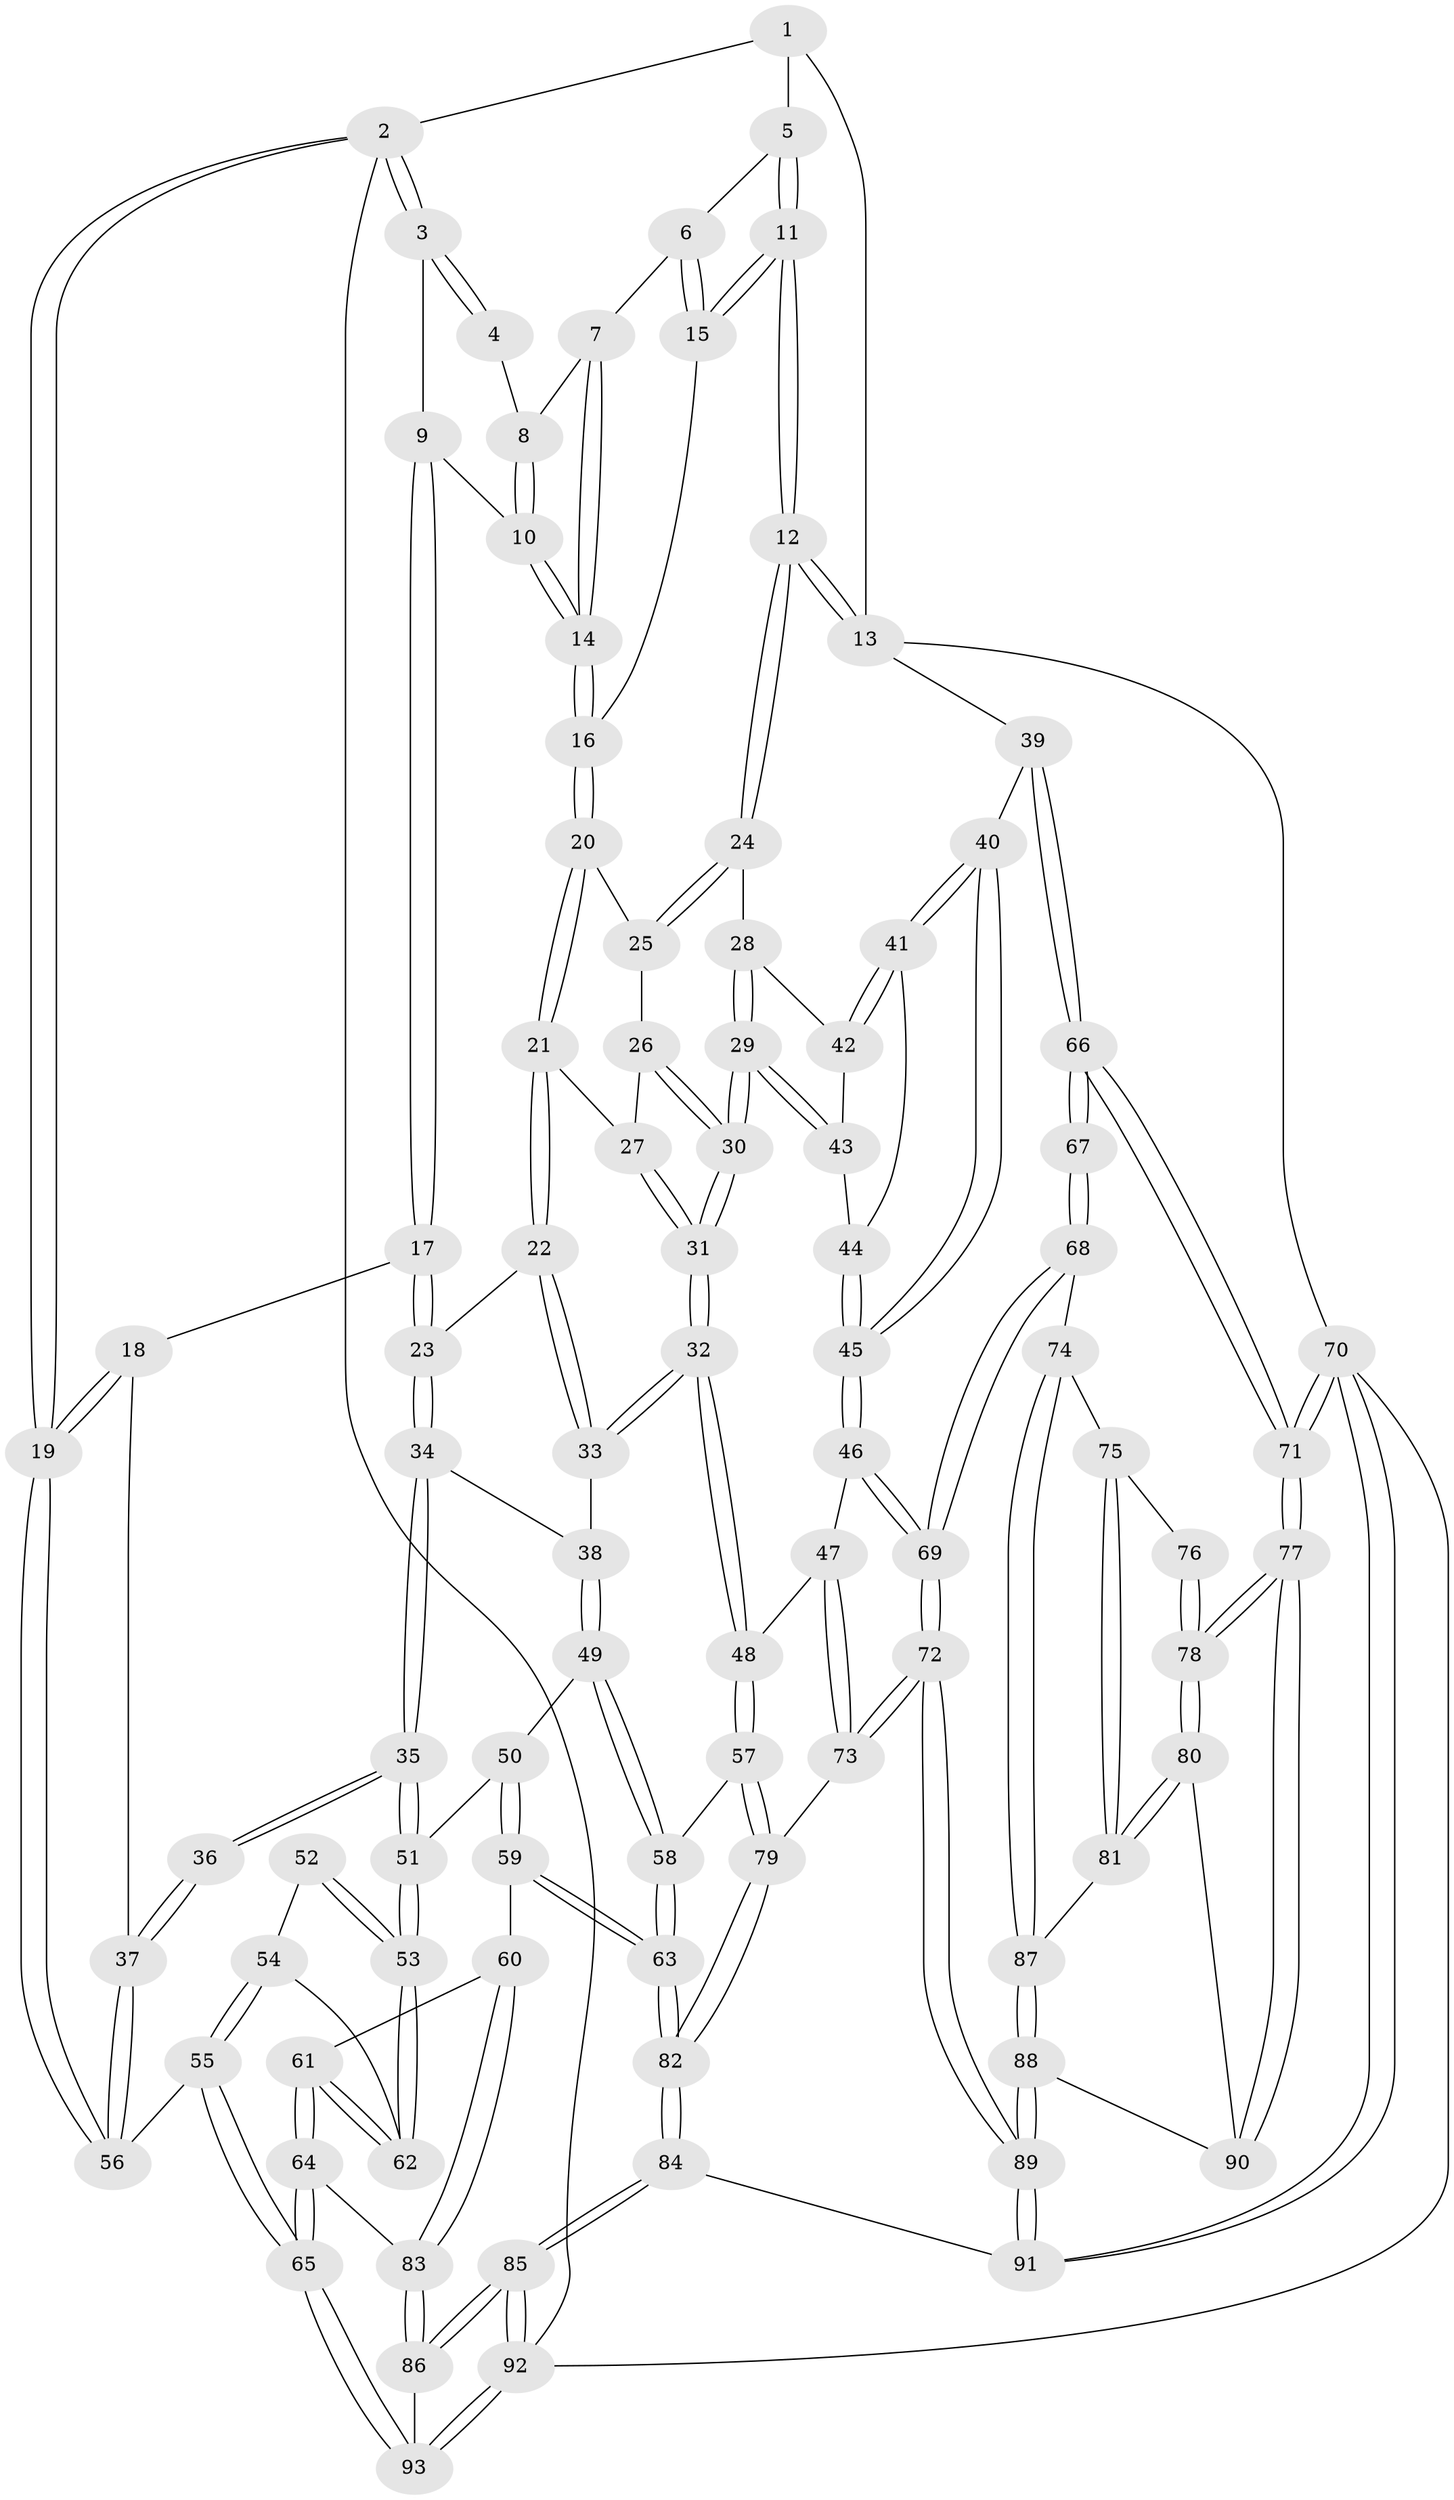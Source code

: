 // coarse degree distribution, {12: 0.01818181818181818, 2: 0.03636363636363636, 5: 0.38181818181818183, 4: 0.2909090909090909, 7: 0.05454545454545454, 3: 0.10909090909090909, 6: 0.10909090909090909}
// Generated by graph-tools (version 1.1) at 2025/21/03/04/25 18:21:17]
// undirected, 93 vertices, 229 edges
graph export_dot {
graph [start="1"]
  node [color=gray90,style=filled];
  1 [pos="+0.8254519853644425+0"];
  2 [pos="+0+0"];
  3 [pos="+0.35299206253121373+0"];
  4 [pos="+0.6897156957236994+0"];
  5 [pos="+0.84795316873806+0.02985006928372062"];
  6 [pos="+0.7214274667812292+0.10777752803528062"];
  7 [pos="+0.7083156253287418+0.09474527727097673"];
  8 [pos="+0.6806624041082092+0.013984301140268685"];
  9 [pos="+0.3547409415820523+0.014387749588691726"];
  10 [pos="+0.562244749721844+0.18681891471027323"];
  11 [pos="+0.8883059125945678+0.23513797725489555"];
  12 [pos="+0.9490944693305509+0.3184831822122425"];
  13 [pos="+1+0.3940261821738837"];
  14 [pos="+0.5747424950448567+0.2051850728895537"];
  15 [pos="+0.7636931540974118+0.17950668837860967"];
  16 [pos="+0.5750854770568313+0.20593692376767528"];
  17 [pos="+0.2231558967233528+0.273976634298022"];
  18 [pos="+0.20798775288730836+0.27626075210630224"];
  19 [pos="+0+0"];
  20 [pos="+0.5772034167437153+0.25945372801410277"];
  21 [pos="+0.37262037248730356+0.3424835586928036"];
  22 [pos="+0.3415170932531948+0.33763780139390775"];
  23 [pos="+0.2593175333585366+0.31425002044135814"];
  24 [pos="+0.7223881023588685+0.37452601645131006"];
  25 [pos="+0.6020300357930489+0.3032802756404515"];
  26 [pos="+0.5539474722339256+0.3738888835561777"];
  27 [pos="+0.4581209488630441+0.40672402910114597"];
  28 [pos="+0.6930231698072044+0.43646228674252296"];
  29 [pos="+0.6367085307811325+0.5049098619390042"];
  30 [pos="+0.5606281294298705+0.5511155145395883"];
  31 [pos="+0.5184443465965681+0.597076269124608"];
  32 [pos="+0.5154611526161184+0.6035140134902253"];
  33 [pos="+0.46525140725028563+0.5904271826876605"];
  34 [pos="+0.27390524808548466+0.43258985961682633"];
  35 [pos="+0.16682007030359025+0.6026239552672253"];
  36 [pos="+0.03134598099994431+0.5387276912540537"];
  37 [pos="+0+0.4464634153352736"];
  38 [pos="+0.36351391925590754+0.5768843184965454"];
  39 [pos="+1+0.43844736604513007"];
  40 [pos="+0.8414744239403761+0.5929441309396151"];
  41 [pos="+0.7711331489177414+0.5519331881121223"];
  42 [pos="+0.7633079526291711+0.5429926877344458"];
  43 [pos="+0.6685529838055573+0.528072686923833"];
  44 [pos="+0.7047394914049115+0.5597116922076071"];
  45 [pos="+0.7419657389786721+0.7029645019413233"];
  46 [pos="+0.7350029171032675+0.7134942762133267"];
  47 [pos="+0.5874525784895207+0.6993825369021758"];
  48 [pos="+0.5396176732262294+0.6812371971469612"];
  49 [pos="+0.27210228965181993+0.6464071547830799"];
  50 [pos="+0.2114683210590537+0.6409081816739838"];
  51 [pos="+0.17251158696115498+0.6104923476777218"];
  52 [pos="+0.06260497666408261+0.668845088801079"];
  53 [pos="+0.09276309423144274+0.7188512943624357"];
  54 [pos="+0.029006588362064507+0.7164391340644141"];
  55 [pos="+0+0.7161423857017967"];
  56 [pos="+0+0.4517849470437143"];
  57 [pos="+0.5225254868507448+0.7039986185771226"];
  58 [pos="+0.32077956999838825+0.7566338632147089"];
  59 [pos="+0.1758120209220819+0.7710203466409632"];
  60 [pos="+0.1485893705684193+0.7878388297699813"];
  61 [pos="+0.09330544678717341+0.7395336170269126"];
  62 [pos="+0.09061505641601378+0.7329194181415049"];
  63 [pos="+0.299793101867096+0.805439765415698"];
  64 [pos="+0+0.8174716685513835"];
  65 [pos="+0+0.7704229520288078"];
  66 [pos="+1+0.5684010186383079"];
  67 [pos="+0.9879931504135748+0.7034660531404574"];
  68 [pos="+0.7757690467852394+0.7629299266457142"];
  69 [pos="+0.7607604747515377+0.7544005190404678"];
  70 [pos="+1+1"];
  71 [pos="+1+1"];
  72 [pos="+0.6741071810015071+0.9714605966963524"];
  73 [pos="+0.6422958502754675+0.9049607747218406"];
  74 [pos="+0.7833703105075431+0.7706138553671623"];
  75 [pos="+0.8995635285214918+0.8130429800232191"];
  76 [pos="+0.9115703712894142+0.8096961307958692"];
  77 [pos="+1+1"];
  78 [pos="+1+1"];
  79 [pos="+0.49175784137360906+0.8144174211921502"];
  80 [pos="+0.8960418082066222+0.9164479596899998"];
  81 [pos="+0.8770540557939057+0.8969940478237395"];
  82 [pos="+0.36058175239328927+1"];
  83 [pos="+0.11651582611941463+0.8866755699441163"];
  84 [pos="+0.353536494680187+1"];
  85 [pos="+0.3161284223610077+1"];
  86 [pos="+0.13751886614424177+0.9479941065198059"];
  87 [pos="+0.8265410910349192+0.8856541711636673"];
  88 [pos="+0.7299667768285594+0.9920554908766552"];
  89 [pos="+0.6745623214747063+1"];
  90 [pos="+0.8345956658083722+0.9620071828536056"];
  91 [pos="+0.613462362534761+1"];
  92 [pos="+0+1"];
  93 [pos="+0+0.9409164627180708"];
  1 -- 2;
  1 -- 5;
  1 -- 13;
  2 -- 3;
  2 -- 3;
  2 -- 19;
  2 -- 19;
  2 -- 92;
  3 -- 4;
  3 -- 4;
  3 -- 9;
  4 -- 8;
  5 -- 6;
  5 -- 11;
  5 -- 11;
  6 -- 7;
  6 -- 15;
  6 -- 15;
  7 -- 8;
  7 -- 14;
  7 -- 14;
  8 -- 10;
  8 -- 10;
  9 -- 10;
  9 -- 17;
  9 -- 17;
  10 -- 14;
  10 -- 14;
  11 -- 12;
  11 -- 12;
  11 -- 15;
  11 -- 15;
  12 -- 13;
  12 -- 13;
  12 -- 24;
  12 -- 24;
  13 -- 39;
  13 -- 70;
  14 -- 16;
  14 -- 16;
  15 -- 16;
  16 -- 20;
  16 -- 20;
  17 -- 18;
  17 -- 23;
  17 -- 23;
  18 -- 19;
  18 -- 19;
  18 -- 37;
  19 -- 56;
  19 -- 56;
  20 -- 21;
  20 -- 21;
  20 -- 25;
  21 -- 22;
  21 -- 22;
  21 -- 27;
  22 -- 23;
  22 -- 33;
  22 -- 33;
  23 -- 34;
  23 -- 34;
  24 -- 25;
  24 -- 25;
  24 -- 28;
  25 -- 26;
  26 -- 27;
  26 -- 30;
  26 -- 30;
  27 -- 31;
  27 -- 31;
  28 -- 29;
  28 -- 29;
  28 -- 42;
  29 -- 30;
  29 -- 30;
  29 -- 43;
  29 -- 43;
  30 -- 31;
  30 -- 31;
  31 -- 32;
  31 -- 32;
  32 -- 33;
  32 -- 33;
  32 -- 48;
  32 -- 48;
  33 -- 38;
  34 -- 35;
  34 -- 35;
  34 -- 38;
  35 -- 36;
  35 -- 36;
  35 -- 51;
  35 -- 51;
  36 -- 37;
  36 -- 37;
  37 -- 56;
  37 -- 56;
  38 -- 49;
  38 -- 49;
  39 -- 40;
  39 -- 66;
  39 -- 66;
  40 -- 41;
  40 -- 41;
  40 -- 45;
  40 -- 45;
  41 -- 42;
  41 -- 42;
  41 -- 44;
  42 -- 43;
  43 -- 44;
  44 -- 45;
  44 -- 45;
  45 -- 46;
  45 -- 46;
  46 -- 47;
  46 -- 69;
  46 -- 69;
  47 -- 48;
  47 -- 73;
  47 -- 73;
  48 -- 57;
  48 -- 57;
  49 -- 50;
  49 -- 58;
  49 -- 58;
  50 -- 51;
  50 -- 59;
  50 -- 59;
  51 -- 53;
  51 -- 53;
  52 -- 53;
  52 -- 53;
  52 -- 54;
  53 -- 62;
  53 -- 62;
  54 -- 55;
  54 -- 55;
  54 -- 62;
  55 -- 56;
  55 -- 65;
  55 -- 65;
  57 -- 58;
  57 -- 79;
  57 -- 79;
  58 -- 63;
  58 -- 63;
  59 -- 60;
  59 -- 63;
  59 -- 63;
  60 -- 61;
  60 -- 83;
  60 -- 83;
  61 -- 62;
  61 -- 62;
  61 -- 64;
  61 -- 64;
  63 -- 82;
  63 -- 82;
  64 -- 65;
  64 -- 65;
  64 -- 83;
  65 -- 93;
  65 -- 93;
  66 -- 67;
  66 -- 67;
  66 -- 71;
  66 -- 71;
  67 -- 68;
  67 -- 68;
  68 -- 69;
  68 -- 69;
  68 -- 74;
  69 -- 72;
  69 -- 72;
  70 -- 71;
  70 -- 71;
  70 -- 91;
  70 -- 91;
  70 -- 92;
  71 -- 77;
  71 -- 77;
  72 -- 73;
  72 -- 73;
  72 -- 89;
  72 -- 89;
  73 -- 79;
  74 -- 75;
  74 -- 87;
  74 -- 87;
  75 -- 76;
  75 -- 81;
  75 -- 81;
  76 -- 78;
  76 -- 78;
  77 -- 78;
  77 -- 78;
  77 -- 90;
  77 -- 90;
  78 -- 80;
  78 -- 80;
  79 -- 82;
  79 -- 82;
  80 -- 81;
  80 -- 81;
  80 -- 90;
  81 -- 87;
  82 -- 84;
  82 -- 84;
  83 -- 86;
  83 -- 86;
  84 -- 85;
  84 -- 85;
  84 -- 91;
  85 -- 86;
  85 -- 86;
  85 -- 92;
  85 -- 92;
  86 -- 93;
  87 -- 88;
  87 -- 88;
  88 -- 89;
  88 -- 89;
  88 -- 90;
  89 -- 91;
  89 -- 91;
  92 -- 93;
  92 -- 93;
}
